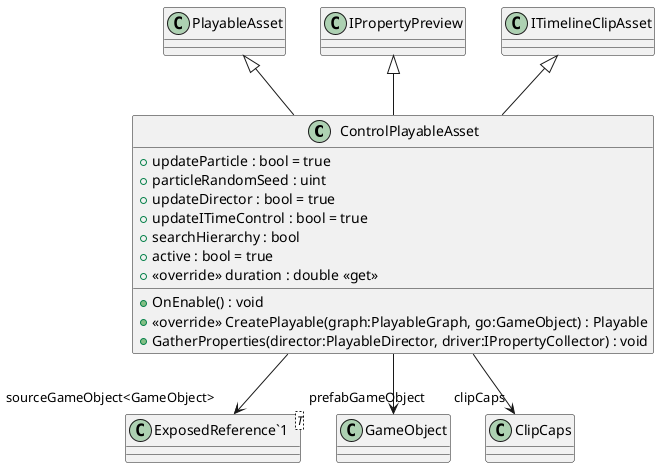 @startuml
class ControlPlayableAsset {
    + updateParticle : bool = true
    + particleRandomSeed : uint
    + updateDirector : bool = true
    + updateITimeControl : bool = true
    + searchHierarchy : bool
    + active : bool = true
    + OnEnable() : void
    + <<override>> duration : double <<get>>
    + <<override>> CreatePlayable(graph:PlayableGraph, go:GameObject) : Playable
    + GatherProperties(director:PlayableDirector, driver:IPropertyCollector) : void
}
class "ExposedReference`1"<T> {
}
PlayableAsset <|-- ControlPlayableAsset
IPropertyPreview <|-- ControlPlayableAsset
ITimelineClipAsset <|-- ControlPlayableAsset
ControlPlayableAsset --> "sourceGameObject<GameObject>" "ExposedReference`1"
ControlPlayableAsset --> "prefabGameObject" GameObject
ControlPlayableAsset --> "clipCaps" ClipCaps
@enduml
